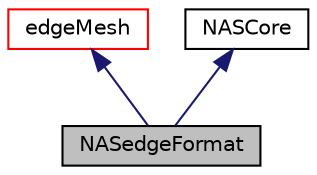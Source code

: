 digraph "NASedgeFormat"
{
  bgcolor="transparent";
  edge [fontname="Helvetica",fontsize="10",labelfontname="Helvetica",labelfontsize="10"];
  node [fontname="Helvetica",fontsize="10",shape=record];
  Node1 [label="NASedgeFormat",height=0.2,width=0.4,color="black", fillcolor="grey75", style="filled", fontcolor="black"];
  Node2 -> Node1 [dir="back",color="midnightblue",fontsize="10",style="solid",fontname="Helvetica"];
  Node2 [label="edgeMesh",height=0.2,width=0.4,color="red",URL="$a00626.html",tooltip="Points connected by edges. "];
  Node3 -> Node1 [dir="back",color="midnightblue",fontsize="10",style="solid",fontname="Helvetica"];
  Node3 [label="NASCore",height=0.2,width=0.4,color="black",URL="$a01602.html",tooltip="Core routines used when reading/writing NASTRAN files. "];
}
